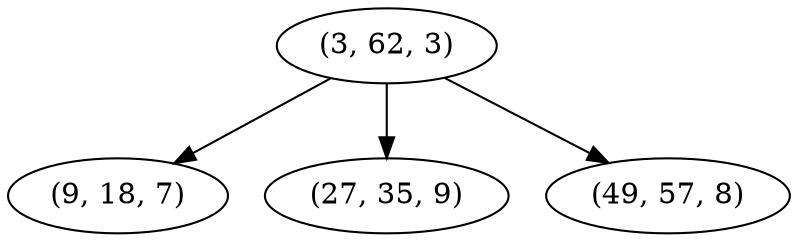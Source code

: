 digraph tree {
    "(3, 62, 3)";
    "(9, 18, 7)";
    "(27, 35, 9)";
    "(49, 57, 8)";
    "(3, 62, 3)" -> "(9, 18, 7)";
    "(3, 62, 3)" -> "(27, 35, 9)";
    "(3, 62, 3)" -> "(49, 57, 8)";
}
